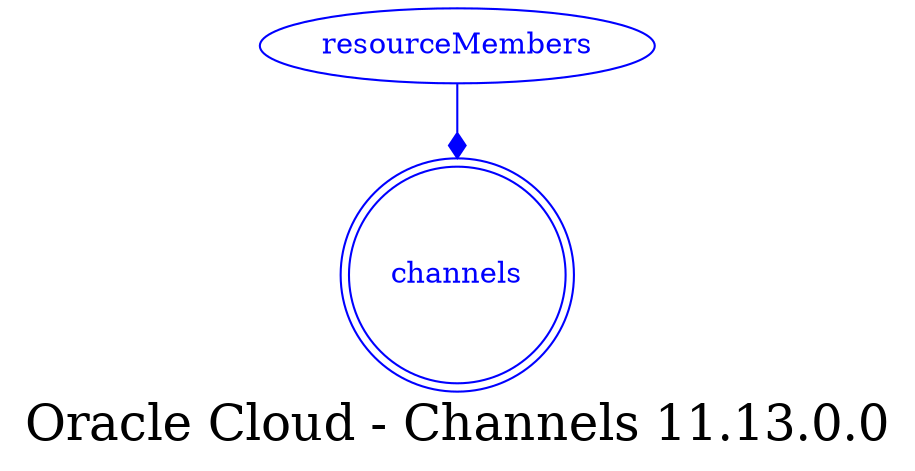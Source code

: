 digraph LexiconGraph {
graph[label="Oracle Cloud - Channels 11.13.0.0", fontsize=24]
splines=true
"channels" [color=blue, fontcolor=blue, shape=doublecircle]
"resourceMembers" -> "channels" [color=blue, fontcolor=blue, arrowhead=diamond, arrowtail=none]
"resourceMembers" [color=blue, fontcolor=blue, shape=ellipse]
}
